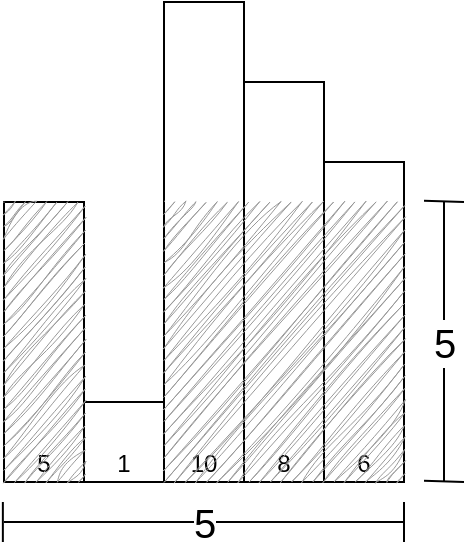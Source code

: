 <mxfile version="22.1.11" type="device">
  <diagram name="페이지-1" id="Z3QCwTzpLlo9XJ7Ff-Nn">
    <mxGraphModel dx="1050" dy="644" grid="1" gridSize="10" guides="1" tooltips="1" connect="1" arrows="1" fold="1" page="1" pageScale="1" pageWidth="827" pageHeight="1169" math="0" shadow="0">
      <root>
        <mxCell id="0" />
        <mxCell id="1" parent="0" />
        <mxCell id="91BEV7YmciZgmAut1jVL-1" value="5" style="rounded=0;whiteSpace=wrap;html=1;verticalAlign=bottom;" parent="1" vertex="1">
          <mxGeometry x="40" y="180" width="40" height="140" as="geometry" />
        </mxCell>
        <mxCell id="91BEV7YmciZgmAut1jVL-2" value="1" style="rounded=0;whiteSpace=wrap;html=1;verticalAlign=bottom;" parent="1" vertex="1">
          <mxGeometry x="80" y="280" width="40" height="40" as="geometry" />
        </mxCell>
        <mxCell id="91BEV7YmciZgmAut1jVL-3" value="10" style="rounded=0;whiteSpace=wrap;html=1;verticalAlign=bottom;" parent="1" vertex="1">
          <mxGeometry x="120" y="80" width="40" height="240" as="geometry" />
        </mxCell>
        <mxCell id="91BEV7YmciZgmAut1jVL-4" value="8" style="rounded=0;whiteSpace=wrap;html=1;verticalAlign=bottom;" parent="1" vertex="1">
          <mxGeometry x="160" y="120" width="40" height="200" as="geometry" />
        </mxCell>
        <mxCell id="91BEV7YmciZgmAut1jVL-5" value="6" style="rounded=0;whiteSpace=wrap;html=1;verticalAlign=bottom;" parent="1" vertex="1">
          <mxGeometry x="200" y="160" width="40" height="160" as="geometry" />
        </mxCell>
        <mxCell id="91BEV7YmciZgmAut1jVL-6" value="" style="rounded=0;whiteSpace=wrap;html=1;fillColor=#999999;fontColor=#333333;strokeColor=none;gradientColor=none;glass=0;sketch=1;curveFitting=1;jiggle=2;" parent="1" vertex="1">
          <mxGeometry x="120" y="180" width="120" height="140" as="geometry" />
        </mxCell>
        <mxCell id="91BEV7YmciZgmAut1jVL-8" value="" style="rounded=0;whiteSpace=wrap;html=1;fillColor=#999999;fontColor=#333333;strokeColor=none;gradientColor=none;glass=0;sketch=1;curveFitting=1;jiggle=2;" parent="1" vertex="1">
          <mxGeometry x="40" y="180" width="40" height="140" as="geometry" />
        </mxCell>
        <mxCell id="tk9g2dPYgykBPavs8qba-1" value="5" style="endArrow=none;html=1;rounded=0;fontSize=20;" parent="1" edge="1">
          <mxGeometry width="50" height="50" relative="1" as="geometry">
            <mxPoint x="40" y="340" as="sourcePoint" />
            <mxPoint x="240" y="340" as="targetPoint" />
          </mxGeometry>
        </mxCell>
        <mxCell id="tk9g2dPYgykBPavs8qba-2" value="" style="endArrow=none;html=1;rounded=0;" parent="1" edge="1">
          <mxGeometry width="50" height="50" relative="1" as="geometry">
            <mxPoint x="240" y="350" as="sourcePoint" />
            <mxPoint x="240" y="330" as="targetPoint" />
          </mxGeometry>
        </mxCell>
        <mxCell id="tk9g2dPYgykBPavs8qba-3" value="" style="endArrow=none;html=1;rounded=0;" parent="1" edge="1">
          <mxGeometry width="50" height="50" relative="1" as="geometry">
            <mxPoint x="39.43" y="350" as="sourcePoint" />
            <mxPoint x="39.43" y="330" as="targetPoint" />
          </mxGeometry>
        </mxCell>
        <mxCell id="tk9g2dPYgykBPavs8qba-5" value="5" style="endArrow=none;html=1;rounded=0;fontSize=20;" parent="1" edge="1">
          <mxGeometry width="50" height="50" relative="1" as="geometry">
            <mxPoint x="260" y="320" as="sourcePoint" />
            <mxPoint x="260" y="180" as="targetPoint" />
          </mxGeometry>
        </mxCell>
        <mxCell id="tk9g2dPYgykBPavs8qba-6" value="" style="endArrow=none;html=1;rounded=0;" parent="1" edge="1">
          <mxGeometry width="50" height="50" relative="1" as="geometry">
            <mxPoint x="250" y="319.43" as="sourcePoint" />
            <mxPoint x="270" y="320" as="targetPoint" />
            <Array as="points">
              <mxPoint x="250" y="320" />
            </Array>
          </mxGeometry>
        </mxCell>
        <mxCell id="tk9g2dPYgykBPavs8qba-7" value="" style="endArrow=none;html=1;rounded=0;" parent="1" edge="1">
          <mxGeometry width="50" height="50" relative="1" as="geometry">
            <mxPoint x="250" y="179.43" as="sourcePoint" />
            <mxPoint x="270" y="180" as="targetPoint" />
            <Array as="points">
              <mxPoint x="250" y="180" />
            </Array>
          </mxGeometry>
        </mxCell>
      </root>
    </mxGraphModel>
  </diagram>
</mxfile>
